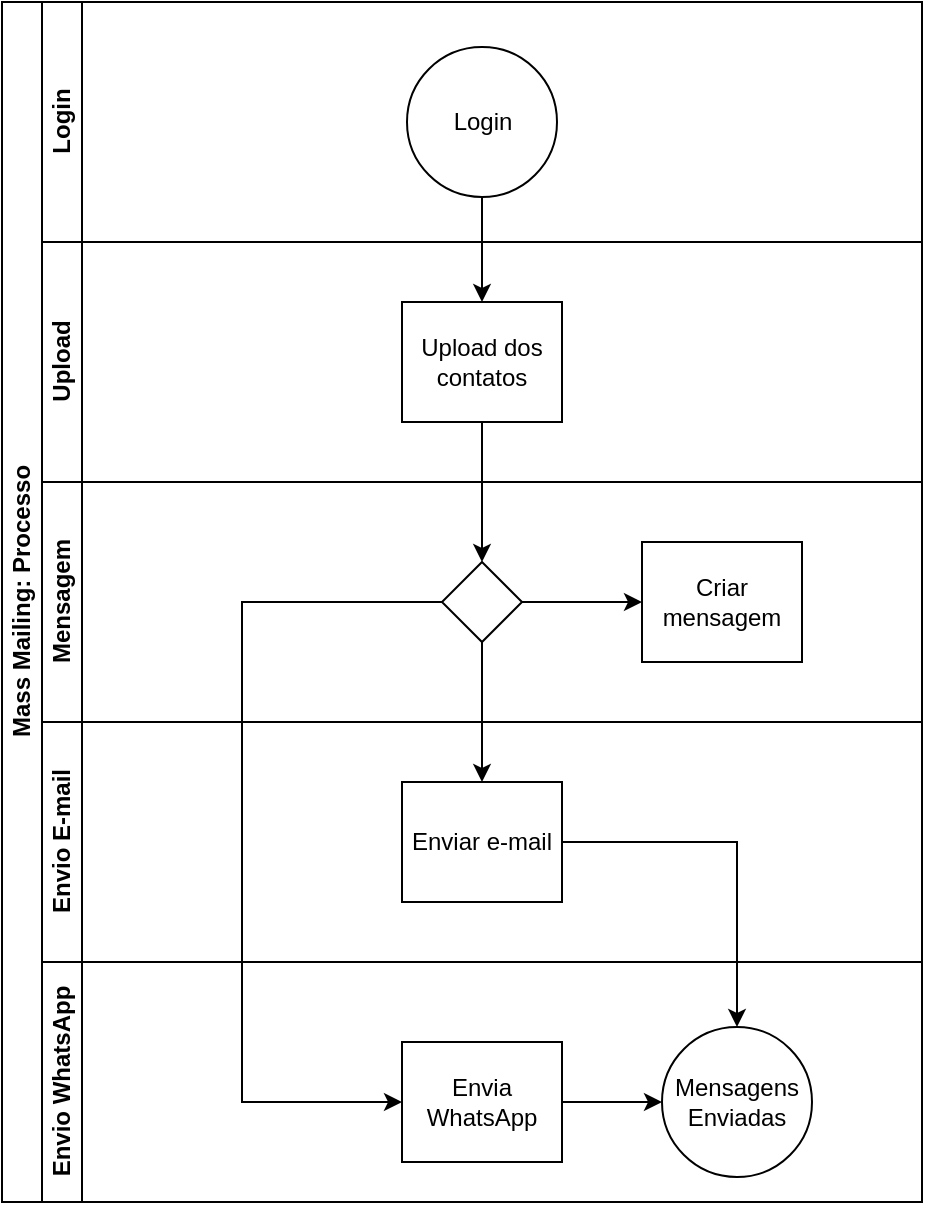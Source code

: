<mxfile version="15.5.0" type="device"><diagram id="prtHgNgQTEPvFCAcTncT" name="Page-1"><mxGraphModel dx="868" dy="440" grid="1" gridSize="10" guides="1" tooltips="1" connect="1" arrows="1" fold="1" page="1" pageScale="1" pageWidth="827" pageHeight="1169" math="0" shadow="0"><root><mxCell id="0"/><mxCell id="1" parent="0"/><mxCell id="dNxyNK7c78bLwvsdeMH5-19" value="Mass Mailing: Processo" style="swimlane;html=1;childLayout=stackLayout;resizeParent=1;resizeParentMax=0;horizontal=0;startSize=20;horizontalStack=0;" parent="1" vertex="1"><mxGeometry x="120" y="120" width="460" height="600" as="geometry"/></mxCell><mxCell id="dNxyNK7c78bLwvsdeMH5-20" value="Login" style="swimlane;html=1;startSize=20;horizontal=0;" parent="dNxyNK7c78bLwvsdeMH5-19" vertex="1"><mxGeometry x="20" width="440" height="120" as="geometry"><mxRectangle x="20" width="440" height="20" as="alternateBounds"/></mxGeometry></mxCell><mxCell id="dNxyNK7c78bLwvsdeMH5-23" value="Login" style="ellipse;whiteSpace=wrap;html=1;" parent="dNxyNK7c78bLwvsdeMH5-20" vertex="1"><mxGeometry x="182.5" y="22.5" width="75" height="75" as="geometry"/></mxCell><mxCell id="k9HHkWrIEKTiM_82JMup-5" value="Upload" style="swimlane;html=1;startSize=20;horizontal=0;" vertex="1" parent="dNxyNK7c78bLwvsdeMH5-19"><mxGeometry x="20" y="120" width="440" height="120" as="geometry"><mxRectangle x="20" y="120" width="440" height="20" as="alternateBounds"/></mxGeometry></mxCell><mxCell id="k9HHkWrIEKTiM_82JMup-7" value="Upload dos contatos" style="rounded=0;whiteSpace=wrap;html=1;fontFamily=Helvetica;fontSize=12;fontColor=#000000;align=center;" vertex="1" parent="k9HHkWrIEKTiM_82JMup-5"><mxGeometry x="180" y="30" width="80" height="60" as="geometry"/></mxCell><mxCell id="dNxyNK7c78bLwvsdeMH5-21" value="Mensagem" style="swimlane;html=1;startSize=20;horizontal=0;" parent="dNxyNK7c78bLwvsdeMH5-19" vertex="1"><mxGeometry x="20" y="240" width="440" height="120" as="geometry"><mxRectangle x="20" y="240" width="440" height="20" as="alternateBounds"/></mxGeometry></mxCell><mxCell id="dNxyNK7c78bLwvsdeMH5-26" value="Criar mensagem" style="rounded=0;whiteSpace=wrap;html=1;fontFamily=Helvetica;fontSize=12;fontColor=#000000;align=center;" parent="dNxyNK7c78bLwvsdeMH5-21" vertex="1"><mxGeometry x="300" y="30" width="80" height="60" as="geometry"/></mxCell><mxCell id="k9HHkWrIEKTiM_82JMup-11" value="" style="edgeStyle=orthogonalEdgeStyle;rounded=0;orthogonalLoop=1;jettySize=auto;html=1;" edge="1" parent="dNxyNK7c78bLwvsdeMH5-21" source="k9HHkWrIEKTiM_82JMup-8" target="dNxyNK7c78bLwvsdeMH5-26"><mxGeometry relative="1" as="geometry"/></mxCell><mxCell id="k9HHkWrIEKTiM_82JMup-8" value="" style="rhombus;whiteSpace=wrap;html=1;fontFamily=Helvetica;fontSize=12;fontColor=#000000;align=center;" vertex="1" parent="dNxyNK7c78bLwvsdeMH5-21"><mxGeometry x="200" y="40" width="40" height="40" as="geometry"/></mxCell><mxCell id="k9HHkWrIEKTiM_82JMup-1" value="Envio E-mail" style="swimlane;html=1;startSize=20;horizontal=0;" vertex="1" parent="dNxyNK7c78bLwvsdeMH5-19"><mxGeometry x="20" y="360" width="440" height="120" as="geometry"><mxRectangle x="20" y="360" width="440" height="20" as="alternateBounds"/></mxGeometry></mxCell><mxCell id="k9HHkWrIEKTiM_82JMup-3" value="Enviar e-mail" style="rounded=0;whiteSpace=wrap;html=1;fontFamily=Helvetica;fontSize=12;fontColor=#000000;align=center;" vertex="1" parent="k9HHkWrIEKTiM_82JMup-1"><mxGeometry x="180" y="30" width="80" height="60" as="geometry"/></mxCell><mxCell id="dNxyNK7c78bLwvsdeMH5-22" value="Envio WhatsApp" style="swimlane;html=1;startSize=20;horizontal=0;" parent="dNxyNK7c78bLwvsdeMH5-19" vertex="1"><mxGeometry x="20" y="480" width="440" height="120" as="geometry"><mxRectangle x="20" y="480" width="440" height="20" as="alternateBounds"/></mxGeometry></mxCell><mxCell id="k9HHkWrIEKTiM_82JMup-17" value="" style="edgeStyle=orthogonalEdgeStyle;rounded=0;orthogonalLoop=1;jettySize=auto;html=1;" edge="1" parent="dNxyNK7c78bLwvsdeMH5-22" source="k9HHkWrIEKTiM_82JMup-13" target="k9HHkWrIEKTiM_82JMup-15"><mxGeometry relative="1" as="geometry"/></mxCell><mxCell id="k9HHkWrIEKTiM_82JMup-13" value="Envia WhatsApp" style="whiteSpace=wrap;html=1;" vertex="1" parent="dNxyNK7c78bLwvsdeMH5-22"><mxGeometry x="180" y="40" width="80" height="60" as="geometry"/></mxCell><mxCell id="k9HHkWrIEKTiM_82JMup-15" value="Mensagens Enviadas" style="ellipse;whiteSpace=wrap;html=1;rounded=0;" vertex="1" parent="dNxyNK7c78bLwvsdeMH5-22"><mxGeometry x="310" y="32.5" width="75" height="75" as="geometry"/></mxCell><mxCell id="k9HHkWrIEKTiM_82JMup-9" value="" style="edgeStyle=orthogonalEdgeStyle;rounded=0;orthogonalLoop=1;jettySize=auto;html=1;" edge="1" parent="dNxyNK7c78bLwvsdeMH5-19" source="dNxyNK7c78bLwvsdeMH5-23" target="k9HHkWrIEKTiM_82JMup-7"><mxGeometry relative="1" as="geometry"/></mxCell><mxCell id="k9HHkWrIEKTiM_82JMup-6" value="" style="edgeStyle=orthogonalEdgeStyle;rounded=0;orthogonalLoop=1;jettySize=auto;html=1;endArrow=classic;endFill=1;" edge="1" parent="dNxyNK7c78bLwvsdeMH5-19" source="k9HHkWrIEKTiM_82JMup-7" target="k9HHkWrIEKTiM_82JMup-8"><mxGeometry relative="1" as="geometry"/></mxCell><mxCell id="k9HHkWrIEKTiM_82JMup-16" value="" style="edgeStyle=orthogonalEdgeStyle;rounded=0;orthogonalLoop=1;jettySize=auto;html=1;" edge="1" parent="dNxyNK7c78bLwvsdeMH5-19" source="k9HHkWrIEKTiM_82JMup-3" target="k9HHkWrIEKTiM_82JMup-15"><mxGeometry relative="1" as="geometry"/></mxCell><mxCell id="k9HHkWrIEKTiM_82JMup-21" value="" style="edgeStyle=orthogonalEdgeStyle;rounded=0;orthogonalLoop=1;jettySize=auto;html=1;" edge="1" parent="dNxyNK7c78bLwvsdeMH5-19" source="k9HHkWrIEKTiM_82JMup-8" target="k9HHkWrIEKTiM_82JMup-3"><mxGeometry relative="1" as="geometry"/></mxCell><mxCell id="k9HHkWrIEKTiM_82JMup-22" style="edgeStyle=orthogonalEdgeStyle;rounded=0;orthogonalLoop=1;jettySize=auto;html=1;entryX=0;entryY=0.5;entryDx=0;entryDy=0;" edge="1" parent="dNxyNK7c78bLwvsdeMH5-19" source="k9HHkWrIEKTiM_82JMup-8" target="k9HHkWrIEKTiM_82JMup-13"><mxGeometry relative="1" as="geometry"><mxPoint x="140" y="470" as="targetPoint"/><Array as="points"><mxPoint x="120" y="300"/><mxPoint x="120" y="550"/></Array></mxGeometry></mxCell></root></mxGraphModel></diagram></mxfile>